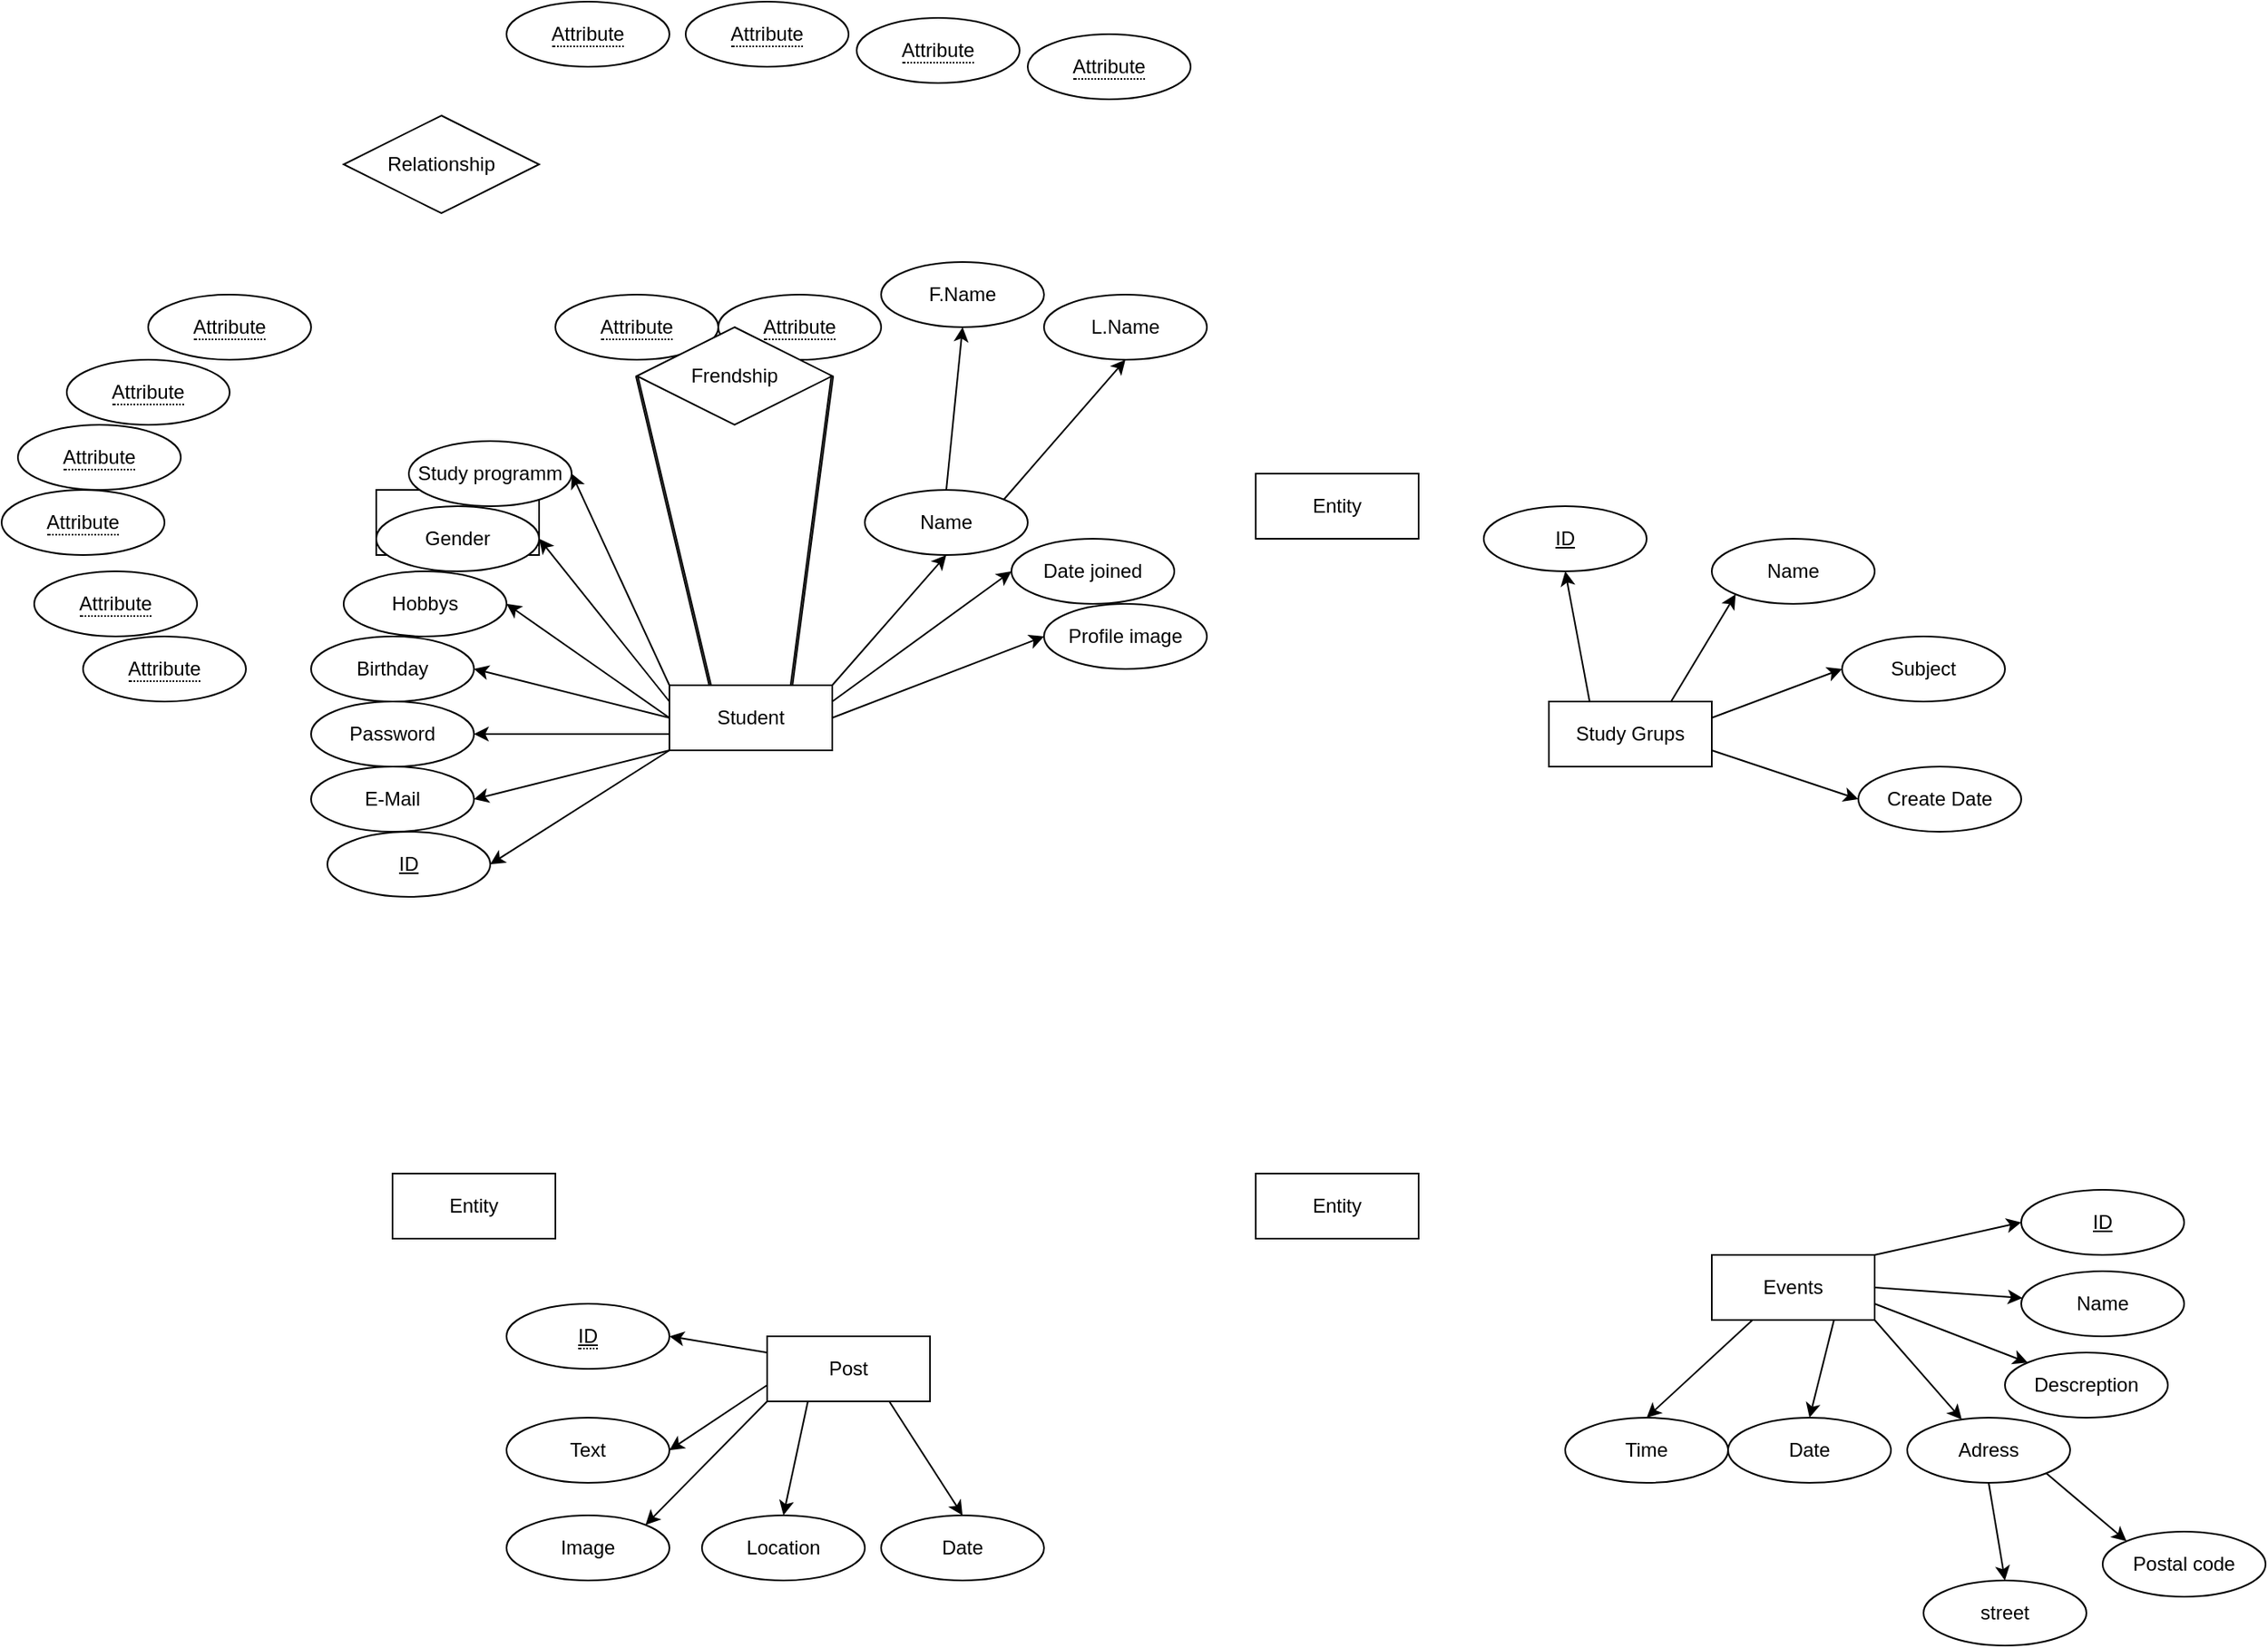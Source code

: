 <mxfile version="24.9.1">
  <diagram name="Page-1" id="0dNaZKkymbcP0CFHR1dc">
    <mxGraphModel dx="1485" dy="1784" grid="1" gridSize="10" guides="1" tooltips="1" connect="1" arrows="1" fold="1" page="1" pageScale="1" pageWidth="850" pageHeight="1100" math="0" shadow="0">
      <root>
        <mxCell id="0" />
        <mxCell id="1" parent="0" />
        <mxCell id="FVtbrn1UM5h5sR3hIjfp-61" style="edgeStyle=none;rounded=0;orthogonalLoop=1;jettySize=auto;html=1;exitX=1;exitY=0.5;exitDx=0;exitDy=0;entryX=0;entryY=0.5;entryDx=0;entryDy=0;" edge="1" parent="1" source="FVtbrn1UM5h5sR3hIjfp-44" target="FVtbrn1UM5h5sR3hIjfp-45">
          <mxGeometry relative="1" as="geometry" />
        </mxCell>
        <mxCell id="FVtbrn1UM5h5sR3hIjfp-1" value="Entity" style="whiteSpace=wrap;html=1;align=center;" vertex="1" parent="1">
          <mxGeometry x="620" y="630" width="100" height="40" as="geometry" />
        </mxCell>
        <mxCell id="FVtbrn1UM5h5sR3hIjfp-62" style="edgeStyle=none;rounded=0;orthogonalLoop=1;jettySize=auto;html=1;exitX=1;exitY=0.25;exitDx=0;exitDy=0;entryX=0;entryY=0.5;entryDx=0;entryDy=0;" edge="1" parent="1" source="FVtbrn1UM5h5sR3hIjfp-44" target="FVtbrn1UM5h5sR3hIjfp-48">
          <mxGeometry relative="1" as="geometry" />
        </mxCell>
        <mxCell id="FVtbrn1UM5h5sR3hIjfp-2" value="Entity" style="whiteSpace=wrap;html=1;align=center;" vertex="1" parent="1">
          <mxGeometry x="90" y="630" width="100" height="40" as="geometry" />
        </mxCell>
        <mxCell id="FVtbrn1UM5h5sR3hIjfp-63" style="edgeStyle=none;rounded=0;orthogonalLoop=1;jettySize=auto;html=1;exitX=1;exitY=0;exitDx=0;exitDy=0;entryX=0.5;entryY=1;entryDx=0;entryDy=0;" edge="1" parent="1" source="FVtbrn1UM5h5sR3hIjfp-44" target="FVtbrn1UM5h5sR3hIjfp-54">
          <mxGeometry relative="1" as="geometry" />
        </mxCell>
        <mxCell id="FVtbrn1UM5h5sR3hIjfp-3" value="Entity" style="whiteSpace=wrap;html=1;align=center;" vertex="1" parent="1">
          <mxGeometry x="620" y="200" width="100" height="40" as="geometry" />
        </mxCell>
        <mxCell id="FVtbrn1UM5h5sR3hIjfp-64" style="edgeStyle=none;rounded=0;orthogonalLoop=1;jettySize=auto;html=1;exitX=0;exitY=0;exitDx=0;exitDy=0;entryX=1;entryY=0.5;entryDx=0;entryDy=0;" edge="1" parent="1" source="FVtbrn1UM5h5sR3hIjfp-44" target="FVtbrn1UM5h5sR3hIjfp-53">
          <mxGeometry relative="1" as="geometry" />
        </mxCell>
        <mxCell id="FVtbrn1UM5h5sR3hIjfp-4" value="Entity" style="whiteSpace=wrap;html=1;align=center;" vertex="1" parent="1">
          <mxGeometry x="80" y="210" width="100" height="40" as="geometry" />
        </mxCell>
        <mxCell id="FVtbrn1UM5h5sR3hIjfp-65" style="edgeStyle=none;rounded=0;orthogonalLoop=1;jettySize=auto;html=1;exitX=0;exitY=0.25;exitDx=0;exitDy=0;entryX=1;entryY=0.5;entryDx=0;entryDy=0;" edge="1" parent="1" source="FVtbrn1UM5h5sR3hIjfp-44" target="FVtbrn1UM5h5sR3hIjfp-52">
          <mxGeometry relative="1" as="geometry" />
        </mxCell>
        <mxCell id="FVtbrn1UM5h5sR3hIjfp-5" value="&lt;span style=&quot;border-bottom: 1px dotted&quot;&gt;Attribute&lt;/span&gt;" style="ellipse;whiteSpace=wrap;html=1;align=center;" vertex="1" parent="1">
          <mxGeometry x="375" y="-80" width="100" height="40" as="geometry" />
        </mxCell>
        <mxCell id="FVtbrn1UM5h5sR3hIjfp-66" style="edgeStyle=none;rounded=0;orthogonalLoop=1;jettySize=auto;html=1;exitX=0;exitY=0.5;exitDx=0;exitDy=0;entryX=1;entryY=0.5;entryDx=0;entryDy=0;" edge="1" parent="1" source="FVtbrn1UM5h5sR3hIjfp-44" target="FVtbrn1UM5h5sR3hIjfp-51">
          <mxGeometry relative="1" as="geometry" />
        </mxCell>
        <mxCell id="FVtbrn1UM5h5sR3hIjfp-6" value="&lt;span style=&quot;border-bottom: 1px dotted&quot;&gt;Attribute&lt;/span&gt;" style="ellipse;whiteSpace=wrap;html=1;align=center;" vertex="1" parent="1">
          <mxGeometry x="270" y="-90" width="100" height="40" as="geometry" />
        </mxCell>
        <mxCell id="FVtbrn1UM5h5sR3hIjfp-67" style="edgeStyle=none;rounded=0;orthogonalLoop=1;jettySize=auto;html=1;exitX=0;exitY=0.5;exitDx=0;exitDy=0;entryX=1;entryY=0.5;entryDx=0;entryDy=0;" edge="1" parent="1" source="FVtbrn1UM5h5sR3hIjfp-44" target="FVtbrn1UM5h5sR3hIjfp-50">
          <mxGeometry relative="1" as="geometry" />
        </mxCell>
        <mxCell id="FVtbrn1UM5h5sR3hIjfp-7" value="&lt;span style=&quot;border-bottom: 1px dotted&quot;&gt;Attribute&lt;/span&gt;" style="ellipse;whiteSpace=wrap;html=1;align=center;" vertex="1" parent="1">
          <mxGeometry x="480" y="-70" width="100" height="40" as="geometry" />
        </mxCell>
        <mxCell id="FVtbrn1UM5h5sR3hIjfp-68" style="edgeStyle=none;rounded=0;orthogonalLoop=1;jettySize=auto;html=1;exitX=0;exitY=0.75;exitDx=0;exitDy=0;entryX=1;entryY=0.5;entryDx=0;entryDy=0;" edge="1" parent="1" source="FVtbrn1UM5h5sR3hIjfp-44" target="FVtbrn1UM5h5sR3hIjfp-49">
          <mxGeometry relative="1" as="geometry" />
        </mxCell>
        <mxCell id="FVtbrn1UM5h5sR3hIjfp-8" value="&lt;span style=&quot;border-bottom: 1px dotted&quot;&gt;Attribute&lt;/span&gt;" style="ellipse;whiteSpace=wrap;html=1;align=center;" vertex="1" parent="1">
          <mxGeometry x="-100" y="300" width="100" height="40" as="geometry" />
        </mxCell>
        <mxCell id="FVtbrn1UM5h5sR3hIjfp-69" style="edgeStyle=none;rounded=0;orthogonalLoop=1;jettySize=auto;html=1;exitX=0;exitY=1;exitDx=0;exitDy=0;entryX=1;entryY=0.5;entryDx=0;entryDy=0;" edge="1" parent="1" source="FVtbrn1UM5h5sR3hIjfp-44" target="FVtbrn1UM5h5sR3hIjfp-47">
          <mxGeometry relative="1" as="geometry" />
        </mxCell>
        <mxCell id="FVtbrn1UM5h5sR3hIjfp-9" value="&lt;span style=&quot;border-bottom: 1px dotted&quot;&gt;Attribute&lt;/span&gt;" style="ellipse;whiteSpace=wrap;html=1;align=center;" vertex="1" parent="1">
          <mxGeometry x="160" y="-90" width="100" height="40" as="geometry" />
        </mxCell>
        <mxCell id="FVtbrn1UM5h5sR3hIjfp-70" style="edgeStyle=none;rounded=0;orthogonalLoop=1;jettySize=auto;html=1;exitX=0;exitY=1;exitDx=0;exitDy=0;entryX=1;entryY=0.5;entryDx=0;entryDy=0;" edge="1" parent="1" source="FVtbrn1UM5h5sR3hIjfp-44" target="FVtbrn1UM5h5sR3hIjfp-46">
          <mxGeometry relative="1" as="geometry" />
        </mxCell>
        <mxCell id="FVtbrn1UM5h5sR3hIjfp-10" value="&lt;span style=&quot;border-bottom: 1px dotted&quot;&gt;Attribute&lt;/span&gt;" style="ellipse;whiteSpace=wrap;html=1;align=center;" vertex="1" parent="1">
          <mxGeometry x="-130" y="260" width="100" height="40" as="geometry" />
        </mxCell>
        <mxCell id="FVtbrn1UM5h5sR3hIjfp-71" style="edgeStyle=none;rounded=0;orthogonalLoop=1;jettySize=auto;html=1;exitX=0.75;exitY=0;exitDx=0;exitDy=0;entryX=1;entryY=0.5;entryDx=0;entryDy=0;shape=link;width=-1.111;" edge="1" parent="1" source="FVtbrn1UM5h5sR3hIjfp-44" target="FVtbrn1UM5h5sR3hIjfp-55">
          <mxGeometry relative="1" as="geometry" />
        </mxCell>
        <mxCell id="FVtbrn1UM5h5sR3hIjfp-11" value="&lt;span style=&quot;border-bottom: 1px dotted&quot;&gt;Attribute&lt;/span&gt;" style="ellipse;whiteSpace=wrap;html=1;align=center;" vertex="1" parent="1">
          <mxGeometry x="290" y="90" width="100" height="40" as="geometry" />
        </mxCell>
        <mxCell id="FVtbrn1UM5h5sR3hIjfp-72" style="edgeStyle=none;rounded=0;orthogonalLoop=1;jettySize=auto;html=1;exitX=0.25;exitY=0;exitDx=0;exitDy=0;entryX=0;entryY=0.5;entryDx=0;entryDy=0;shape=link;width=1.111;" edge="1" parent="1" source="FVtbrn1UM5h5sR3hIjfp-44" target="FVtbrn1UM5h5sR3hIjfp-55">
          <mxGeometry relative="1" as="geometry" />
        </mxCell>
        <mxCell id="FVtbrn1UM5h5sR3hIjfp-12" value="&lt;span style=&quot;border-bottom: 1px dotted&quot;&gt;Attribute&lt;/span&gt;" style="ellipse;whiteSpace=wrap;html=1;align=center;" vertex="1" parent="1">
          <mxGeometry x="-150" y="210" width="100" height="40" as="geometry" />
        </mxCell>
        <mxCell id="FVtbrn1UM5h5sR3hIjfp-44" value="Student" style="whiteSpace=wrap;html=1;align=center;" vertex="1" parent="1">
          <mxGeometry x="260" y="330" width="100" height="40" as="geometry" />
        </mxCell>
        <mxCell id="FVtbrn1UM5h5sR3hIjfp-13" value="&lt;span style=&quot;border-bottom: 1px dotted&quot;&gt;Attribute&lt;/span&gt;" style="ellipse;whiteSpace=wrap;html=1;align=center;" vertex="1" parent="1">
          <mxGeometry x="-140" y="170" width="100" height="40" as="geometry" />
        </mxCell>
        <mxCell id="FVtbrn1UM5h5sR3hIjfp-45" value="Profile image" style="ellipse;whiteSpace=wrap;html=1;align=center;" vertex="1" parent="1">
          <mxGeometry x="490" y="280" width="100" height="40" as="geometry" />
        </mxCell>
        <mxCell id="FVtbrn1UM5h5sR3hIjfp-14" value="&lt;span style=&quot;border-bottom: 1px dotted&quot;&gt;Attribute&lt;/span&gt;" style="ellipse;whiteSpace=wrap;html=1;align=center;" vertex="1" parent="1">
          <mxGeometry x="-110" y="130" width="100" height="40" as="geometry" />
        </mxCell>
        <mxCell id="FVtbrn1UM5h5sR3hIjfp-46" value="&lt;u&gt;ID&lt;/u&gt;" style="ellipse;whiteSpace=wrap;html=1;align=center;" vertex="1" parent="1">
          <mxGeometry x="50" y="420" width="100" height="40" as="geometry" />
        </mxCell>
        <mxCell id="FVtbrn1UM5h5sR3hIjfp-15" value="&lt;span style=&quot;border-bottom: 1px dotted&quot;&gt;Attribute&lt;/span&gt;" style="ellipse;whiteSpace=wrap;html=1;align=center;" vertex="1" parent="1">
          <mxGeometry x="-60" y="90" width="100" height="40" as="geometry" />
        </mxCell>
        <mxCell id="FVtbrn1UM5h5sR3hIjfp-47" value="E-Mail" style="ellipse;whiteSpace=wrap;html=1;align=center;" vertex="1" parent="1">
          <mxGeometry x="40" y="380" width="100" height="40" as="geometry" />
        </mxCell>
        <mxCell id="FVtbrn1UM5h5sR3hIjfp-16" value="&lt;span style=&quot;border-bottom: 1px dotted&quot;&gt;Attribute&lt;/span&gt;" style="ellipse;whiteSpace=wrap;html=1;align=center;" vertex="1" parent="1">
          <mxGeometry x="190" y="90" width="100" height="40" as="geometry" />
        </mxCell>
        <mxCell id="FVtbrn1UM5h5sR3hIjfp-48" value="Date joined" style="ellipse;whiteSpace=wrap;html=1;align=center;" vertex="1" parent="1">
          <mxGeometry x="470" y="240" width="100" height="40" as="geometry" />
        </mxCell>
        <mxCell id="FVtbrn1UM5h5sR3hIjfp-17" value="Relationship" style="shape=rhombus;perimeter=rhombusPerimeter;whiteSpace=wrap;html=1;align=center;" vertex="1" parent="1">
          <mxGeometry x="60" y="-20" width="120" height="60" as="geometry" />
        </mxCell>
        <mxCell id="FVtbrn1UM5h5sR3hIjfp-49" value="Password" style="ellipse;whiteSpace=wrap;html=1;align=center;" vertex="1" parent="1">
          <mxGeometry x="40" y="340" width="100" height="40" as="geometry" />
        </mxCell>
        <mxCell id="FVtbrn1UM5h5sR3hIjfp-50" value="Birthday" style="ellipse;whiteSpace=wrap;html=1;align=center;" vertex="1" parent="1">
          <mxGeometry x="40" y="300" width="100" height="40" as="geometry" />
        </mxCell>
        <mxCell id="FVtbrn1UM5h5sR3hIjfp-51" value="Hobbys" style="ellipse;whiteSpace=wrap;html=1;align=center;" vertex="1" parent="1">
          <mxGeometry x="60" y="260" width="100" height="40" as="geometry" />
        </mxCell>
        <mxCell id="FVtbrn1UM5h5sR3hIjfp-52" value="Gender" style="ellipse;whiteSpace=wrap;html=1;align=center;" vertex="1" parent="1">
          <mxGeometry x="80" y="220" width="100" height="40" as="geometry" />
        </mxCell>
        <mxCell id="FVtbrn1UM5h5sR3hIjfp-53" value="Study programm" style="ellipse;whiteSpace=wrap;html=1;align=center;" vertex="1" parent="1">
          <mxGeometry x="100" y="180" width="100" height="40" as="geometry" />
        </mxCell>
        <mxCell id="FVtbrn1UM5h5sR3hIjfp-58" style="edgeStyle=none;rounded=0;orthogonalLoop=1;jettySize=auto;html=1;exitX=0.5;exitY=0;exitDx=0;exitDy=0;entryX=0.5;entryY=1;entryDx=0;entryDy=0;" edge="1" parent="1" source="FVtbrn1UM5h5sR3hIjfp-54" target="FVtbrn1UM5h5sR3hIjfp-57">
          <mxGeometry relative="1" as="geometry" />
        </mxCell>
        <mxCell id="FVtbrn1UM5h5sR3hIjfp-59" style="edgeStyle=none;rounded=0;orthogonalLoop=1;jettySize=auto;html=1;exitX=1;exitY=0;exitDx=0;exitDy=0;entryX=0.5;entryY=1;entryDx=0;entryDy=0;" edge="1" parent="1" source="FVtbrn1UM5h5sR3hIjfp-54" target="FVtbrn1UM5h5sR3hIjfp-56">
          <mxGeometry relative="1" as="geometry" />
        </mxCell>
        <mxCell id="FVtbrn1UM5h5sR3hIjfp-54" value="Name" style="ellipse;whiteSpace=wrap;html=1;align=center;" vertex="1" parent="1">
          <mxGeometry x="380" y="210" width="100" height="40" as="geometry" />
        </mxCell>
        <mxCell id="FVtbrn1UM5h5sR3hIjfp-55" value="Frendship" style="shape=rhombus;perimeter=rhombusPerimeter;whiteSpace=wrap;html=1;align=center;" vertex="1" parent="1">
          <mxGeometry x="240" y="110" width="120" height="60" as="geometry" />
        </mxCell>
        <mxCell id="FVtbrn1UM5h5sR3hIjfp-56" value="L.Name" style="ellipse;whiteSpace=wrap;html=1;align=center;" vertex="1" parent="1">
          <mxGeometry x="490" y="90" width="100" height="40" as="geometry" />
        </mxCell>
        <mxCell id="FVtbrn1UM5h5sR3hIjfp-57" value="F.Name" style="ellipse;whiteSpace=wrap;html=1;align=center;" vertex="1" parent="1">
          <mxGeometry x="390" y="70" width="100" height="40" as="geometry" />
        </mxCell>
        <mxCell id="FVtbrn1UM5h5sR3hIjfp-78" style="edgeStyle=none;rounded=0;orthogonalLoop=1;jettySize=auto;html=1;exitX=0.25;exitY=0;exitDx=0;exitDy=0;entryX=0.5;entryY=1;entryDx=0;entryDy=0;" edge="1" parent="1" source="FVtbrn1UM5h5sR3hIjfp-73" target="FVtbrn1UM5h5sR3hIjfp-77">
          <mxGeometry relative="1" as="geometry" />
        </mxCell>
        <mxCell id="FVtbrn1UM5h5sR3hIjfp-79" style="edgeStyle=none;rounded=0;orthogonalLoop=1;jettySize=auto;html=1;exitX=0.75;exitY=0;exitDx=0;exitDy=0;entryX=0;entryY=1;entryDx=0;entryDy=0;" edge="1" parent="1" source="FVtbrn1UM5h5sR3hIjfp-73" target="FVtbrn1UM5h5sR3hIjfp-76">
          <mxGeometry relative="1" as="geometry" />
        </mxCell>
        <mxCell id="FVtbrn1UM5h5sR3hIjfp-80" style="edgeStyle=none;rounded=0;orthogonalLoop=1;jettySize=auto;html=1;exitX=1;exitY=0.25;exitDx=0;exitDy=0;entryX=0;entryY=0.5;entryDx=0;entryDy=0;" edge="1" parent="1" source="FVtbrn1UM5h5sR3hIjfp-73" target="FVtbrn1UM5h5sR3hIjfp-75">
          <mxGeometry relative="1" as="geometry" />
        </mxCell>
        <mxCell id="FVtbrn1UM5h5sR3hIjfp-81" style="edgeStyle=none;rounded=0;orthogonalLoop=1;jettySize=auto;html=1;exitX=1;exitY=0.75;exitDx=0;exitDy=0;entryX=0;entryY=0.5;entryDx=0;entryDy=0;" edge="1" parent="1" source="FVtbrn1UM5h5sR3hIjfp-73" target="FVtbrn1UM5h5sR3hIjfp-74">
          <mxGeometry relative="1" as="geometry" />
        </mxCell>
        <mxCell id="FVtbrn1UM5h5sR3hIjfp-73" value="Study Grups" style="whiteSpace=wrap;html=1;align=center;" vertex="1" parent="1">
          <mxGeometry x="800" y="340" width="100" height="40" as="geometry" />
        </mxCell>
        <mxCell id="FVtbrn1UM5h5sR3hIjfp-74" value="Create Date" style="ellipse;whiteSpace=wrap;html=1;align=center;" vertex="1" parent="1">
          <mxGeometry x="990" y="380" width="100" height="40" as="geometry" />
        </mxCell>
        <mxCell id="FVtbrn1UM5h5sR3hIjfp-75" value="Subject" style="ellipse;whiteSpace=wrap;html=1;align=center;" vertex="1" parent="1">
          <mxGeometry x="980" y="300" width="100" height="40" as="geometry" />
        </mxCell>
        <mxCell id="FVtbrn1UM5h5sR3hIjfp-76" value="Name" style="ellipse;whiteSpace=wrap;html=1;align=center;" vertex="1" parent="1">
          <mxGeometry x="900" y="240" width="100" height="40" as="geometry" />
        </mxCell>
        <mxCell id="FVtbrn1UM5h5sR3hIjfp-77" value="&lt;u&gt;ID&lt;/u&gt;" style="ellipse;whiteSpace=wrap;html=1;align=center;" vertex="1" parent="1">
          <mxGeometry x="760" y="220" width="100" height="40" as="geometry" />
        </mxCell>
        <mxCell id="FVtbrn1UM5h5sR3hIjfp-91" style="edgeStyle=none;rounded=0;orthogonalLoop=1;jettySize=auto;html=1;exitX=1;exitY=0;exitDx=0;exitDy=0;entryX=0;entryY=0.5;entryDx=0;entryDy=0;" edge="1" parent="1" source="FVtbrn1UM5h5sR3hIjfp-82" target="FVtbrn1UM5h5sR3hIjfp-88">
          <mxGeometry relative="1" as="geometry" />
        </mxCell>
        <mxCell id="FVtbrn1UM5h5sR3hIjfp-92" style="edgeStyle=none;rounded=0;orthogonalLoop=1;jettySize=auto;html=1;exitX=1;exitY=0.5;exitDx=0;exitDy=0;" edge="1" parent="1" source="FVtbrn1UM5h5sR3hIjfp-82" target="FVtbrn1UM5h5sR3hIjfp-87">
          <mxGeometry relative="1" as="geometry" />
        </mxCell>
        <mxCell id="FVtbrn1UM5h5sR3hIjfp-93" style="edgeStyle=none;rounded=0;orthogonalLoop=1;jettySize=auto;html=1;exitX=1;exitY=0.75;exitDx=0;exitDy=0;" edge="1" parent="1" source="FVtbrn1UM5h5sR3hIjfp-82" target="FVtbrn1UM5h5sR3hIjfp-86">
          <mxGeometry relative="1" as="geometry" />
        </mxCell>
        <mxCell id="FVtbrn1UM5h5sR3hIjfp-94" style="edgeStyle=none;rounded=0;orthogonalLoop=1;jettySize=auto;html=1;exitX=1;exitY=1;exitDx=0;exitDy=0;" edge="1" parent="1" source="FVtbrn1UM5h5sR3hIjfp-82" target="FVtbrn1UM5h5sR3hIjfp-85">
          <mxGeometry relative="1" as="geometry" />
        </mxCell>
        <mxCell id="FVtbrn1UM5h5sR3hIjfp-95" style="edgeStyle=none;rounded=0;orthogonalLoop=1;jettySize=auto;html=1;exitX=0.75;exitY=1;exitDx=0;exitDy=0;entryX=0.5;entryY=0;entryDx=0;entryDy=0;" edge="1" parent="1" source="FVtbrn1UM5h5sR3hIjfp-82" target="FVtbrn1UM5h5sR3hIjfp-84">
          <mxGeometry relative="1" as="geometry" />
        </mxCell>
        <mxCell id="FVtbrn1UM5h5sR3hIjfp-96" style="edgeStyle=none;rounded=0;orthogonalLoop=1;jettySize=auto;html=1;exitX=0.25;exitY=1;exitDx=0;exitDy=0;entryX=0.5;entryY=0;entryDx=0;entryDy=0;" edge="1" parent="1" source="FVtbrn1UM5h5sR3hIjfp-82" target="FVtbrn1UM5h5sR3hIjfp-83">
          <mxGeometry relative="1" as="geometry" />
        </mxCell>
        <mxCell id="FVtbrn1UM5h5sR3hIjfp-82" value="Events" style="whiteSpace=wrap;html=1;align=center;" vertex="1" parent="1">
          <mxGeometry x="900" y="680" width="100" height="40" as="geometry" />
        </mxCell>
        <mxCell id="FVtbrn1UM5h5sR3hIjfp-83" value="Time" style="ellipse;whiteSpace=wrap;html=1;align=center;" vertex="1" parent="1">
          <mxGeometry x="810" y="780" width="100" height="40" as="geometry" />
        </mxCell>
        <mxCell id="FVtbrn1UM5h5sR3hIjfp-84" value="Date" style="ellipse;whiteSpace=wrap;html=1;align=center;" vertex="1" parent="1">
          <mxGeometry x="910" y="780" width="100" height="40" as="geometry" />
        </mxCell>
        <mxCell id="FVtbrn1UM5h5sR3hIjfp-97" style="edgeStyle=none;rounded=0;orthogonalLoop=1;jettySize=auto;html=1;exitX=0.5;exitY=1;exitDx=0;exitDy=0;entryX=0.5;entryY=0;entryDx=0;entryDy=0;" edge="1" parent="1" source="FVtbrn1UM5h5sR3hIjfp-85" target="FVtbrn1UM5h5sR3hIjfp-90">
          <mxGeometry relative="1" as="geometry" />
        </mxCell>
        <mxCell id="FVtbrn1UM5h5sR3hIjfp-98" style="edgeStyle=none;rounded=0;orthogonalLoop=1;jettySize=auto;html=1;exitX=1;exitY=1;exitDx=0;exitDy=0;entryX=0;entryY=0;entryDx=0;entryDy=0;" edge="1" parent="1" source="FVtbrn1UM5h5sR3hIjfp-85" target="FVtbrn1UM5h5sR3hIjfp-89">
          <mxGeometry relative="1" as="geometry" />
        </mxCell>
        <mxCell id="FVtbrn1UM5h5sR3hIjfp-85" value="Adress" style="ellipse;whiteSpace=wrap;html=1;align=center;" vertex="1" parent="1">
          <mxGeometry x="1020" y="780" width="100" height="40" as="geometry" />
        </mxCell>
        <mxCell id="FVtbrn1UM5h5sR3hIjfp-86" value="Descreption" style="ellipse;whiteSpace=wrap;html=1;align=center;" vertex="1" parent="1">
          <mxGeometry x="1080" y="740" width="100" height="40" as="geometry" />
        </mxCell>
        <mxCell id="FVtbrn1UM5h5sR3hIjfp-87" value="Name" style="ellipse;whiteSpace=wrap;html=1;align=center;" vertex="1" parent="1">
          <mxGeometry x="1090" y="690" width="100" height="40" as="geometry" />
        </mxCell>
        <mxCell id="FVtbrn1UM5h5sR3hIjfp-88" value="&lt;u&gt;ID&lt;/u&gt;" style="ellipse;whiteSpace=wrap;html=1;align=center;" vertex="1" parent="1">
          <mxGeometry x="1090" y="640" width="100" height="40" as="geometry" />
        </mxCell>
        <mxCell id="FVtbrn1UM5h5sR3hIjfp-89" value="Postal code" style="ellipse;whiteSpace=wrap;html=1;align=center;" vertex="1" parent="1">
          <mxGeometry x="1140" y="850" width="100" height="40" as="geometry" />
        </mxCell>
        <mxCell id="FVtbrn1UM5h5sR3hIjfp-90" value="street" style="ellipse;whiteSpace=wrap;html=1;align=center;" vertex="1" parent="1">
          <mxGeometry x="1030" y="880" width="100" height="40" as="geometry" />
        </mxCell>
        <mxCell id="FVtbrn1UM5h5sR3hIjfp-105" style="edgeStyle=none;rounded=0;orthogonalLoop=1;jettySize=auto;html=1;exitX=0;exitY=1;exitDx=0;exitDy=0;entryX=1;entryY=0;entryDx=0;entryDy=0;" edge="1" parent="1" source="FVtbrn1UM5h5sR3hIjfp-99" target="FVtbrn1UM5h5sR3hIjfp-102">
          <mxGeometry relative="1" as="geometry" />
        </mxCell>
        <mxCell id="FVtbrn1UM5h5sR3hIjfp-106" style="edgeStyle=none;rounded=0;orthogonalLoop=1;jettySize=auto;html=1;exitX=0;exitY=0.75;exitDx=0;exitDy=0;entryX=1;entryY=0.5;entryDx=0;entryDy=0;" edge="1" parent="1" source="FVtbrn1UM5h5sR3hIjfp-99" target="FVtbrn1UM5h5sR3hIjfp-103">
          <mxGeometry relative="1" as="geometry" />
        </mxCell>
        <mxCell id="FVtbrn1UM5h5sR3hIjfp-107" style="edgeStyle=none;rounded=0;orthogonalLoop=1;jettySize=auto;html=1;exitX=0;exitY=0.25;exitDx=0;exitDy=0;entryX=1;entryY=0.5;entryDx=0;entryDy=0;" edge="1" parent="1" source="FVtbrn1UM5h5sR3hIjfp-99" target="FVtbrn1UM5h5sR3hIjfp-104">
          <mxGeometry relative="1" as="geometry" />
        </mxCell>
        <mxCell id="FVtbrn1UM5h5sR3hIjfp-108" style="edgeStyle=none;rounded=0;orthogonalLoop=1;jettySize=auto;html=1;exitX=0.25;exitY=1;exitDx=0;exitDy=0;entryX=0.5;entryY=0;entryDx=0;entryDy=0;" edge="1" parent="1" source="FVtbrn1UM5h5sR3hIjfp-99" target="FVtbrn1UM5h5sR3hIjfp-101">
          <mxGeometry relative="1" as="geometry" />
        </mxCell>
        <mxCell id="FVtbrn1UM5h5sR3hIjfp-109" style="edgeStyle=none;rounded=0;orthogonalLoop=1;jettySize=auto;html=1;exitX=0.75;exitY=1;exitDx=0;exitDy=0;entryX=0.5;entryY=0;entryDx=0;entryDy=0;" edge="1" parent="1" source="FVtbrn1UM5h5sR3hIjfp-99" target="FVtbrn1UM5h5sR3hIjfp-100">
          <mxGeometry relative="1" as="geometry" />
        </mxCell>
        <mxCell id="FVtbrn1UM5h5sR3hIjfp-99" value="Post" style="whiteSpace=wrap;html=1;align=center;" vertex="1" parent="1">
          <mxGeometry x="320" y="730" width="100" height="40" as="geometry" />
        </mxCell>
        <mxCell id="FVtbrn1UM5h5sR3hIjfp-100" value="Date" style="ellipse;whiteSpace=wrap;html=1;align=center;" vertex="1" parent="1">
          <mxGeometry x="390" y="840" width="100" height="40" as="geometry" />
        </mxCell>
        <mxCell id="FVtbrn1UM5h5sR3hIjfp-101" value="Location" style="ellipse;whiteSpace=wrap;html=1;align=center;" vertex="1" parent="1">
          <mxGeometry x="280" y="840" width="100" height="40" as="geometry" />
        </mxCell>
        <mxCell id="FVtbrn1UM5h5sR3hIjfp-102" value="Image" style="ellipse;whiteSpace=wrap;html=1;align=center;" vertex="1" parent="1">
          <mxGeometry x="160" y="840" width="100" height="40" as="geometry" />
        </mxCell>
        <mxCell id="FVtbrn1UM5h5sR3hIjfp-103" value="Text" style="ellipse;whiteSpace=wrap;html=1;align=center;" vertex="1" parent="1">
          <mxGeometry x="160" y="780" width="100" height="40" as="geometry" />
        </mxCell>
        <mxCell id="FVtbrn1UM5h5sR3hIjfp-104" value="&lt;u&gt;&lt;span style=&quot;border-bottom: 1px dotted&quot;&gt;ID&lt;/span&gt;&lt;/u&gt;" style="ellipse;whiteSpace=wrap;html=1;align=center;" vertex="1" parent="1">
          <mxGeometry x="160" y="710" width="100" height="40" as="geometry" />
        </mxCell>
      </root>
    </mxGraphModel>
  </diagram>
</mxfile>
